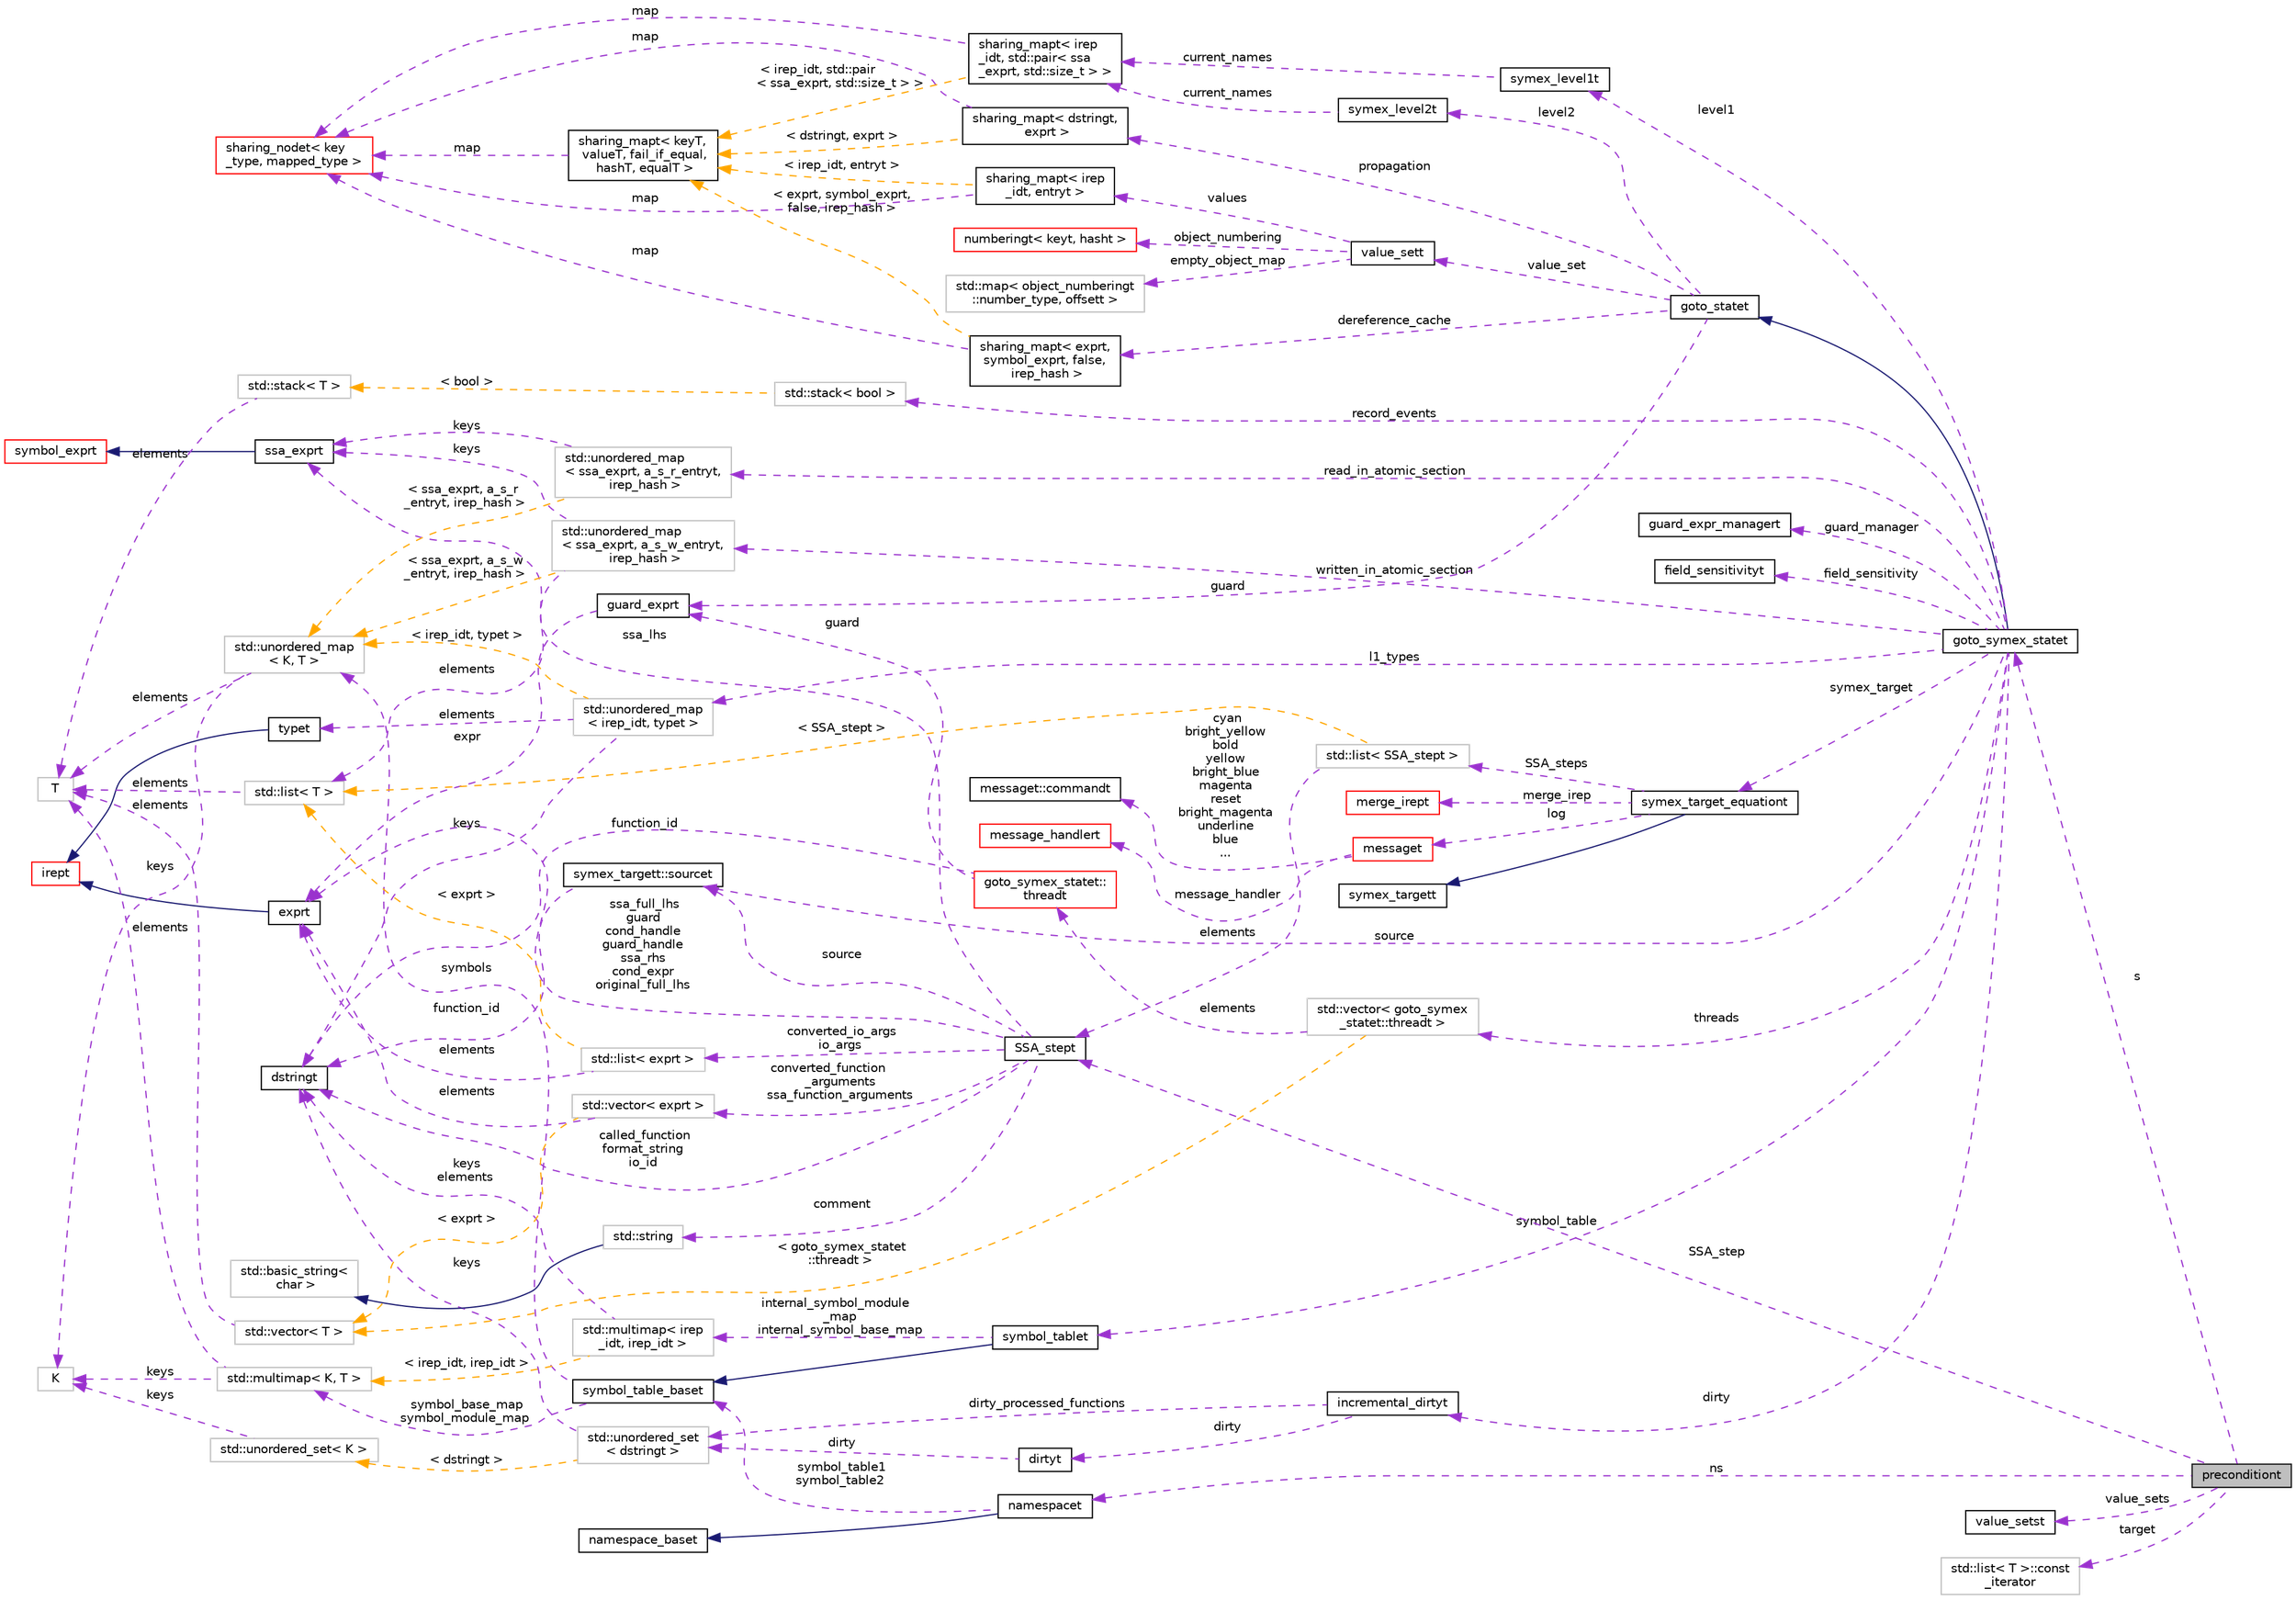 digraph "preconditiont"
{
 // LATEX_PDF_SIZE
  bgcolor="transparent";
  edge [fontname="Helvetica",fontsize="10",labelfontname="Helvetica",labelfontsize="10"];
  node [fontname="Helvetica",fontsize="10",shape=record];
  rankdir="LR";
  Node1 [label="preconditiont",height=0.2,width=0.4,color="black", fillcolor="grey75", style="filled", fontcolor="black",tooltip=" "];
  Node2 -> Node1 [dir="back",color="darkorchid3",fontsize="10",style="dashed",label=" s" ,fontname="Helvetica"];
  Node2 [label="goto_symex_statet",height=0.2,width=0.4,color="black",URL="$classgoto__symex__statet.html",tooltip="Central data structure: state."];
  Node3 -> Node2 [dir="back",color="midnightblue",fontsize="10",style="solid",fontname="Helvetica"];
  Node3 [label="goto_statet",height=0.2,width=0.4,color="black",URL="$classgoto__statet.html",tooltip="Container for data that varies per program point, e.g."];
  Node4 -> Node3 [dir="back",color="darkorchid3",fontsize="10",style="dashed",label=" propagation" ,fontname="Helvetica"];
  Node4 [label="sharing_mapt\< dstringt,\l exprt \>",height=0.2,width=0.4,color="black",URL="$classsharing__mapt.html",tooltip=" "];
  Node5 -> Node4 [dir="back",color="darkorchid3",fontsize="10",style="dashed",label=" map" ,fontname="Helvetica"];
  Node5 [label="sharing_nodet\< key\l_type, mapped_type \>",height=0.2,width=0.4,color="red",URL="$classsharing__nodet.html",tooltip=" "];
  Node11 -> Node4 [dir="back",color="orange",fontsize="10",style="dashed",label=" \< dstringt, exprt \>" ,fontname="Helvetica"];
  Node11 [label="sharing_mapt\< keyT,\l valueT, fail_if_equal,\l hashT, equalT \>",height=0.2,width=0.4,color="black",URL="$classsharing__mapt.html",tooltip="A map implemented as a tree where subtrees can be shared between different maps."];
  Node5 -> Node11 [dir="back",color="darkorchid3",fontsize="10",style="dashed",label=" map" ,fontname="Helvetica"];
  Node12 -> Node3 [dir="back",color="darkorchid3",fontsize="10",style="dashed",label=" level2" ,fontname="Helvetica"];
  Node12 [label="symex_level2t",height=0.2,width=0.4,color="black",URL="$structsymex__level2t.html",tooltip="Functor to set the level 2 renaming of SSA expressions."];
  Node13 -> Node12 [dir="back",color="darkorchid3",fontsize="10",style="dashed",label=" current_names" ,fontname="Helvetica"];
  Node13 [label="sharing_mapt\< irep\l_idt, std::pair\< ssa\l_exprt, std::size_t \> \>",height=0.2,width=0.4,color="black",URL="$classsharing__mapt.html",tooltip=" "];
  Node5 -> Node13 [dir="back",color="darkorchid3",fontsize="10",style="dashed",label=" map" ,fontname="Helvetica"];
  Node11 -> Node13 [dir="back",color="orange",fontsize="10",style="dashed",label=" \< irep_idt, std::pair\l\< ssa_exprt, std::size_t \> \>" ,fontname="Helvetica"];
  Node14 -> Node3 [dir="back",color="darkorchid3",fontsize="10",style="dashed",label=" dereference_cache" ,fontname="Helvetica"];
  Node14 [label="sharing_mapt\< exprt,\l symbol_exprt, false,\l irep_hash \>",height=0.2,width=0.4,color="black",URL="$classsharing__mapt.html",tooltip=" "];
  Node5 -> Node14 [dir="back",color="darkorchid3",fontsize="10",style="dashed",label=" map" ,fontname="Helvetica"];
  Node11 -> Node14 [dir="back",color="orange",fontsize="10",style="dashed",label=" \< exprt, symbol_exprt,\l false, irep_hash \>" ,fontname="Helvetica"];
  Node15 -> Node3 [dir="back",color="darkorchid3",fontsize="10",style="dashed",label=" guard" ,fontname="Helvetica"];
  Node15 [label="guard_exprt",height=0.2,width=0.4,color="black",URL="$classguard__exprt.html",tooltip=" "];
  Node16 -> Node15 [dir="back",color="darkorchid3",fontsize="10",style="dashed",label=" expr" ,fontname="Helvetica"];
  Node16 [label="exprt",height=0.2,width=0.4,color="black",URL="$classexprt.html",tooltip="Base class for all expressions."];
  Node17 -> Node16 [dir="back",color="midnightblue",fontsize="10",style="solid",fontname="Helvetica"];
  Node17 [label="irept",height=0.2,width=0.4,color="red",URL="$classirept.html",tooltip="There are a large number of kinds of tree structured or tree-like data in CPROVER."];
  Node26 -> Node3 [dir="back",color="darkorchid3",fontsize="10",style="dashed",label=" value_set" ,fontname="Helvetica"];
  Node26 [label="value_sett",height=0.2,width=0.4,color="black",URL="$classvalue__sett.html",tooltip="State type in value_set_domaint, used in value-set analysis and goto-symex."];
  Node27 -> Node26 [dir="back",color="darkorchid3",fontsize="10",style="dashed",label=" values" ,fontname="Helvetica"];
  Node27 [label="sharing_mapt\< irep\l_idt, entryt \>",height=0.2,width=0.4,color="black",URL="$classsharing__mapt.html",tooltip=" "];
  Node5 -> Node27 [dir="back",color="darkorchid3",fontsize="10",style="dashed",label=" map" ,fontname="Helvetica"];
  Node11 -> Node27 [dir="back",color="orange",fontsize="10",style="dashed",label=" \< irep_idt, entryt \>" ,fontname="Helvetica"];
  Node28 -> Node26 [dir="back",color="darkorchid3",fontsize="10",style="dashed",label=" empty_object_map" ,fontname="Helvetica"];
  Node28 [label="std::map\< object_numberingt\l::number_type, offsett \>",height=0.2,width=0.4,color="grey75",tooltip=" "];
  Node31 -> Node26 [dir="back",color="darkorchid3",fontsize="10",style="dashed",label=" object_numbering" ,fontname="Helvetica"];
  Node31 [label="numberingt\< keyt, hasht \>",height=0.2,width=0.4,color="red",URL="$classnumberingt.html",tooltip=" "];
  Node35 -> Node2 [dir="back",color="darkorchid3",fontsize="10",style="dashed",label=" read_in_atomic_section" ,fontname="Helvetica"];
  Node35 [label="std::unordered_map\l\< ssa_exprt, a_s_r_entryt,\l irep_hash \>",height=0.2,width=0.4,color="grey75",tooltip=" "];
  Node36 -> Node35 [dir="back",color="darkorchid3",fontsize="10",style="dashed",label=" keys" ,fontname="Helvetica"];
  Node36 [label="ssa_exprt",height=0.2,width=0.4,color="black",URL="$classssa__exprt.html",tooltip="Expression providing an SSA-renamed symbol of expressions."];
  Node37 -> Node36 [dir="back",color="midnightblue",fontsize="10",style="solid",fontname="Helvetica"];
  Node37 [label="symbol_exprt",height=0.2,width=0.4,color="red",URL="$classsymbol__exprt.html",tooltip="Expression to hold a symbol (variable)"];
  Node33 -> Node35 [dir="back",color="orange",fontsize="10",style="dashed",label=" \< ssa_exprt, a_s_r\l_entryt, irep_hash \>" ,fontname="Helvetica"];
  Node33 [label="std::unordered_map\l\< K, T \>",height=0.2,width=0.4,color="grey75",tooltip="STL class."];
  Node30 -> Node33 [dir="back",color="darkorchid3",fontsize="10",style="dashed",label=" keys" ,fontname="Helvetica"];
  Node30 [label="K",height=0.2,width=0.4,color="grey75",tooltip=" "];
  Node23 -> Node33 [dir="back",color="darkorchid3",fontsize="10",style="dashed",label=" elements" ,fontname="Helvetica"];
  Node23 [label="T",height=0.2,width=0.4,color="grey75",tooltip=" "];
  Node40 -> Node2 [dir="back",color="darkorchid3",fontsize="10",style="dashed",label=" symbol_table" ,fontname="Helvetica"];
  Node40 [label="symbol_tablet",height=0.2,width=0.4,color="black",URL="$classsymbol__tablet.html",tooltip="The symbol table."];
  Node41 -> Node40 [dir="back",color="midnightblue",fontsize="10",style="solid",fontname="Helvetica"];
  Node41 [label="symbol_table_baset",height=0.2,width=0.4,color="black",URL="$classsymbol__table__baset.html",tooltip="The symbol table base class interface."];
  Node42 -> Node41 [dir="back",color="darkorchid3",fontsize="10",style="dashed",label=" symbol_base_map\nsymbol_module_map" ,fontname="Helvetica"];
  Node42 [label="std::multimap\< K, T \>",height=0.2,width=0.4,color="grey75",tooltip="STL class."];
  Node30 -> Node42 [dir="back",color="darkorchid3",fontsize="10",style="dashed",label=" keys" ,fontname="Helvetica"];
  Node23 -> Node42 [dir="back",color="darkorchid3",fontsize="10",style="dashed",label=" elements" ,fontname="Helvetica"];
  Node33 -> Node41 [dir="back",color="darkorchid3",fontsize="10",style="dashed",label=" symbols" ,fontname="Helvetica"];
  Node43 -> Node40 [dir="back",color="darkorchid3",fontsize="10",style="dashed",label=" internal_symbol_module\l_map\ninternal_symbol_base_map" ,fontname="Helvetica"];
  Node43 [label="std::multimap\< irep\l_idt, irep_idt \>",height=0.2,width=0.4,color="grey75",tooltip=" "];
  Node24 -> Node43 [dir="back",color="darkorchid3",fontsize="10",style="dashed",label=" keys\nelements" ,fontname="Helvetica"];
  Node24 [label="dstringt",height=0.2,width=0.4,color="black",URL="$classdstringt.html",tooltip="dstringt has one field, an unsigned integer no which is an index into a static table of strings."];
  Node42 -> Node43 [dir="back",color="orange",fontsize="10",style="dashed",label=" \< irep_idt, irep_idt \>" ,fontname="Helvetica"];
  Node44 -> Node2 [dir="back",color="darkorchid3",fontsize="10",style="dashed",label=" record_events" ,fontname="Helvetica"];
  Node44 [label="std::stack\< bool \>",height=0.2,width=0.4,color="grey75",tooltip=" "];
  Node45 -> Node44 [dir="back",color="orange",fontsize="10",style="dashed",label=" \< bool \>" ,fontname="Helvetica"];
  Node45 [label="std::stack\< T \>",height=0.2,width=0.4,color="grey75",tooltip="STL class."];
  Node23 -> Node45 [dir="back",color="darkorchid3",fontsize="10",style="dashed",label=" elements" ,fontname="Helvetica"];
  Node46 -> Node2 [dir="back",color="darkorchid3",fontsize="10",style="dashed",label=" dirty" ,fontname="Helvetica"];
  Node46 [label="incremental_dirtyt",height=0.2,width=0.4,color="black",URL="$classincremental__dirtyt.html",tooltip="Wrapper for dirtyt that permits incremental population, ensuring each function is analysed exactly on..."];
  Node47 -> Node46 [dir="back",color="darkorchid3",fontsize="10",style="dashed",label=" dirty_processed_functions" ,fontname="Helvetica"];
  Node47 [label="std::unordered_set\l\< dstringt \>",height=0.2,width=0.4,color="grey75",tooltip=" "];
  Node24 -> Node47 [dir="back",color="darkorchid3",fontsize="10",style="dashed",label=" keys" ,fontname="Helvetica"];
  Node48 -> Node47 [dir="back",color="orange",fontsize="10",style="dashed",label=" \< dstringt \>" ,fontname="Helvetica"];
  Node48 [label="std::unordered_set\< K \>",height=0.2,width=0.4,color="grey75",tooltip="STL class."];
  Node30 -> Node48 [dir="back",color="darkorchid3",fontsize="10",style="dashed",label=" keys" ,fontname="Helvetica"];
  Node49 -> Node46 [dir="back",color="darkorchid3",fontsize="10",style="dashed",label=" dirty" ,fontname="Helvetica"];
  Node49 [label="dirtyt",height=0.2,width=0.4,color="black",URL="$classdirtyt.html",tooltip="Dirty variables are ones which have their address taken so we can't reliably work out where they may ..."];
  Node47 -> Node49 [dir="back",color="darkorchid3",fontsize="10",style="dashed",label=" dirty" ,fontname="Helvetica"];
  Node50 -> Node2 [dir="back",color="darkorchid3",fontsize="10",style="dashed",label=" guard_manager" ,fontname="Helvetica"];
  Node50 [label="guard_expr_managert",height=0.2,width=0.4,color="black",URL="$structguard__expr__managert.html",tooltip="This is unused by this implementation of guards, but can be used by other implementations of the same..."];
  Node51 -> Node2 [dir="back",color="darkorchid3",fontsize="10",style="dashed",label=" symex_target" ,fontname="Helvetica"];
  Node51 [label="symex_target_equationt",height=0.2,width=0.4,color="black",URL="$classsymex__target__equationt.html",tooltip="Inheriting the interface of symex_targett this class represents the SSA form of the input program as ..."];
  Node52 -> Node51 [dir="back",color="midnightblue",fontsize="10",style="solid",fontname="Helvetica"];
  Node52 [label="symex_targett",height=0.2,width=0.4,color="black",URL="$classsymex__targett.html",tooltip="The interface of the target container for symbolic execution to record its symbolic steps into."];
  Node53 -> Node51 [dir="back",color="darkorchid3",fontsize="10",style="dashed",label=" log" ,fontname="Helvetica"];
  Node53 [label="messaget",height=0.2,width=0.4,color="red",URL="$classmessaget.html",tooltip="Class that provides messages with a built-in verbosity 'level'."];
  Node54 -> Node53 [dir="back",color="darkorchid3",fontsize="10",style="dashed",label=" message_handler" ,fontname="Helvetica"];
  Node54 [label="message_handlert",height=0.2,width=0.4,color="red",URL="$classmessage__handlert.html",tooltip=" "];
  Node56 -> Node53 [dir="back",color="darkorchid3",fontsize="10",style="dashed",label=" cyan\nbright_yellow\nbold\nyellow\nbright_blue\nmagenta\nreset\nbright_magenta\nunderline\nblue\n..." ,fontname="Helvetica"];
  Node56 [label="messaget::commandt",height=0.2,width=0.4,color="black",URL="$classmessaget_1_1commandt.html",tooltip=" "];
  Node65 -> Node51 [dir="back",color="darkorchid3",fontsize="10",style="dashed",label=" merge_irep" ,fontname="Helvetica"];
  Node65 [label="merge_irept",height=0.2,width=0.4,color="red",URL="$classmerge__irept.html",tooltip=" "];
  Node67 -> Node51 [dir="back",color="darkorchid3",fontsize="10",style="dashed",label=" SSA_steps" ,fontname="Helvetica"];
  Node67 [label="std::list\< SSA_stept \>",height=0.2,width=0.4,color="grey75",tooltip=" "];
  Node68 -> Node67 [dir="back",color="darkorchid3",fontsize="10",style="dashed",label=" elements" ,fontname="Helvetica"];
  Node68 [label="SSA_stept",height=0.2,width=0.4,color="black",URL="$class_s_s_a__stept.html",tooltip="Single SSA step in the equation."];
  Node69 -> Node68 [dir="back",color="darkorchid3",fontsize="10",style="dashed",label=" converted_io_args\nio_args" ,fontname="Helvetica"];
  Node69 [label="std::list\< exprt \>",height=0.2,width=0.4,color="grey75",tooltip=" "];
  Node16 -> Node69 [dir="back",color="darkorchid3",fontsize="10",style="dashed",label=" elements" ,fontname="Helvetica"];
  Node70 -> Node69 [dir="back",color="orange",fontsize="10",style="dashed",label=" \< exprt \>" ,fontname="Helvetica"];
  Node70 [label="std::list\< T \>",height=0.2,width=0.4,color="grey75",tooltip="STL class."];
  Node23 -> Node70 [dir="back",color="darkorchid3",fontsize="10",style="dashed",label=" elements" ,fontname="Helvetica"];
  Node36 -> Node68 [dir="back",color="darkorchid3",fontsize="10",style="dashed",label=" ssa_lhs" ,fontname="Helvetica"];
  Node24 -> Node68 [dir="back",color="darkorchid3",fontsize="10",style="dashed",label=" called_function\nformat_string\nio_id" ,fontname="Helvetica"];
  Node71 -> Node68 [dir="back",color="darkorchid3",fontsize="10",style="dashed",label=" comment" ,fontname="Helvetica"];
  Node71 [label="std::string",height=0.2,width=0.4,color="grey75",tooltip="STL class."];
  Node72 -> Node71 [dir="back",color="midnightblue",fontsize="10",style="solid",fontname="Helvetica"];
  Node72 [label="std::basic_string\<\l char \>",height=0.2,width=0.4,color="grey75",tooltip="STL class."];
  Node16 -> Node68 [dir="back",color="darkorchid3",fontsize="10",style="dashed",label=" ssa_full_lhs\nguard\ncond_handle\nguard_handle\nssa_rhs\ncond_expr\noriginal_full_lhs" ,fontname="Helvetica"];
  Node73 -> Node68 [dir="back",color="darkorchid3",fontsize="10",style="dashed",label=" source" ,fontname="Helvetica"];
  Node73 [label="symex_targett::sourcet",height=0.2,width=0.4,color="black",URL="$structsymex__targett_1_1sourcet.html",tooltip="Identifies source in the context of symbolic execution."];
  Node24 -> Node73 [dir="back",color="darkorchid3",fontsize="10",style="dashed",label=" function_id" ,fontname="Helvetica"];
  Node74 -> Node68 [dir="back",color="darkorchid3",fontsize="10",style="dashed",label=" converted_function\l_arguments\nssa_function_arguments" ,fontname="Helvetica"];
  Node74 [label="std::vector\< exprt \>",height=0.2,width=0.4,color="grey75",tooltip=" "];
  Node16 -> Node74 [dir="back",color="darkorchid3",fontsize="10",style="dashed",label=" elements" ,fontname="Helvetica"];
  Node22 -> Node74 [dir="back",color="orange",fontsize="10",style="dashed",label=" \< exprt \>" ,fontname="Helvetica"];
  Node22 [label="std::vector\< T \>",height=0.2,width=0.4,color="grey75",tooltip="STL class."];
  Node23 -> Node22 [dir="back",color="darkorchid3",fontsize="10",style="dashed",label=" elements" ,fontname="Helvetica"];
  Node70 -> Node67 [dir="back",color="orange",fontsize="10",style="dashed",label=" \< SSA_stept \>" ,fontname="Helvetica"];
  Node75 -> Node2 [dir="back",color="darkorchid3",fontsize="10",style="dashed",label=" field_sensitivity" ,fontname="Helvetica"];
  Node75 [label="field_sensitivityt",height=0.2,width=0.4,color="black",URL="$classfield__sensitivityt.html",tooltip="Control granularity of object accesses."];
  Node73 -> Node2 [dir="back",color="darkorchid3",fontsize="10",style="dashed",label=" source" ,fontname="Helvetica"];
  Node76 -> Node2 [dir="back",color="darkorchid3",fontsize="10",style="dashed",label=" written_in_atomic_section" ,fontname="Helvetica"];
  Node76 [label="std::unordered_map\l\< ssa_exprt, a_s_w_entryt,\l irep_hash \>",height=0.2,width=0.4,color="grey75",tooltip=" "];
  Node70 -> Node76 [dir="back",color="darkorchid3",fontsize="10",style="dashed",label=" elements" ,fontname="Helvetica"];
  Node36 -> Node76 [dir="back",color="darkorchid3",fontsize="10",style="dashed",label=" keys" ,fontname="Helvetica"];
  Node33 -> Node76 [dir="back",color="orange",fontsize="10",style="dashed",label=" \< ssa_exprt, a_s_w\l_entryt, irep_hash \>" ,fontname="Helvetica"];
  Node77 -> Node2 [dir="back",color="darkorchid3",fontsize="10",style="dashed",label=" threads" ,fontname="Helvetica"];
  Node77 [label="std::vector\< goto_symex\l_statet::threadt \>",height=0.2,width=0.4,color="grey75",tooltip=" "];
  Node78 -> Node77 [dir="back",color="darkorchid3",fontsize="10",style="dashed",label=" elements" ,fontname="Helvetica"];
  Node78 [label="goto_symex_statet::\lthreadt",height=0.2,width=0.4,color="red",URL="$structgoto__symex__statet_1_1threadt.html",tooltip=" "];
  Node15 -> Node78 [dir="back",color="darkorchid3",fontsize="10",style="dashed",label=" guard" ,fontname="Helvetica"];
  Node24 -> Node78 [dir="back",color="darkorchid3",fontsize="10",style="dashed",label=" function_id" ,fontname="Helvetica"];
  Node22 -> Node77 [dir="back",color="orange",fontsize="10",style="dashed",label=" \< goto_symex_statet\l::threadt \>" ,fontname="Helvetica"];
  Node82 -> Node2 [dir="back",color="darkorchid3",fontsize="10",style="dashed",label=" l1_types" ,fontname="Helvetica"];
  Node82 [label="std::unordered_map\l\< irep_idt, typet \>",height=0.2,width=0.4,color="grey75",tooltip=" "];
  Node83 -> Node82 [dir="back",color="darkorchid3",fontsize="10",style="dashed",label=" elements" ,fontname="Helvetica"];
  Node83 [label="typet",height=0.2,width=0.4,color="black",URL="$classtypet.html",tooltip="The type of an expression, extends irept."];
  Node17 -> Node83 [dir="back",color="midnightblue",fontsize="10",style="solid",fontname="Helvetica"];
  Node24 -> Node82 [dir="back",color="darkorchid3",fontsize="10",style="dashed",label=" keys" ,fontname="Helvetica"];
  Node33 -> Node82 [dir="back",color="orange",fontsize="10",style="dashed",label=" \< irep_idt, typet \>" ,fontname="Helvetica"];
  Node84 -> Node2 [dir="back",color="darkorchid3",fontsize="10",style="dashed",label=" level1" ,fontname="Helvetica"];
  Node84 [label="symex_level1t",height=0.2,width=0.4,color="black",URL="$structsymex__level1t.html",tooltip="Functor to set the level 1 renaming of SSA expressions."];
  Node13 -> Node84 [dir="back",color="darkorchid3",fontsize="10",style="dashed",label=" current_names" ,fontname="Helvetica"];
  Node68 -> Node1 [dir="back",color="darkorchid3",fontsize="10",style="dashed",label=" SSA_step" ,fontname="Helvetica"];
  Node85 -> Node1 [dir="back",color="darkorchid3",fontsize="10",style="dashed",label=" value_sets" ,fontname="Helvetica"];
  Node85 [label="value_setst",height=0.2,width=0.4,color="black",URL="$classvalue__setst.html",tooltip=" "];
  Node86 -> Node1 [dir="back",color="darkorchid3",fontsize="10",style="dashed",label=" ns" ,fontname="Helvetica"];
  Node86 [label="namespacet",height=0.2,width=0.4,color="black",URL="$classnamespacet.html",tooltip="A namespacet is essentially one or two symbol tables bound together, to allow for symbol lookups in t..."];
  Node87 -> Node86 [dir="back",color="midnightblue",fontsize="10",style="solid",fontname="Helvetica"];
  Node87 [label="namespace_baset",height=0.2,width=0.4,color="black",URL="$classnamespace__baset.html",tooltip="Basic interface for a namespace."];
  Node41 -> Node86 [dir="back",color="darkorchid3",fontsize="10",style="dashed",label=" symbol_table1\nsymbol_table2" ,fontname="Helvetica"];
  Node88 -> Node1 [dir="back",color="darkorchid3",fontsize="10",style="dashed",label=" target" ,fontname="Helvetica"];
  Node88 [label="std::list\< T \>::const\l_iterator",height=0.2,width=0.4,color="grey75",tooltip="STL iterator class."];
}
